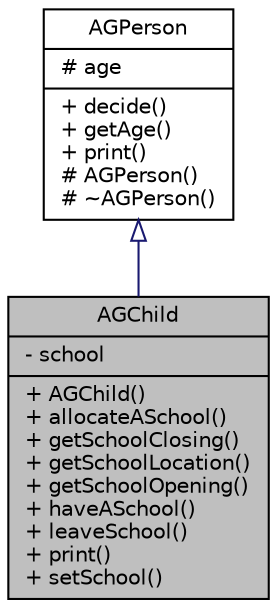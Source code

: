 digraph "AGChild"
{
  edge [fontname="Helvetica",fontsize="10",labelfontname="Helvetica",labelfontsize="10"];
  node [fontname="Helvetica",fontsize="10",shape=record];
  Node0 [label="{AGChild\n|- school\l|+ AGChild()\l+ allocateASchool()\l+ getSchoolClosing()\l+ getSchoolLocation()\l+ getSchoolOpening()\l+ haveASchool()\l+ leaveSchool()\l+ print()\l+ setSchool()\l}",height=0.2,width=0.4,color="black", fillcolor="grey75", style="filled", fontcolor="black"];
  Node1 -> Node0 [dir="back",color="midnightblue",fontsize="10",style="solid",arrowtail="onormal",fontname="Helvetica"];
  Node1 [label="{AGPerson\n|# age\l|+ decide()\l+ getAge()\l+ print()\l# AGPerson()\l# ~AGPerson()\l}",height=0.2,width=0.4,color="black", fillcolor="white", style="filled",URL="$d8/df4/class_a_g_person.html",tooltip="Base class of every person in the city (adults and children) "];
}
